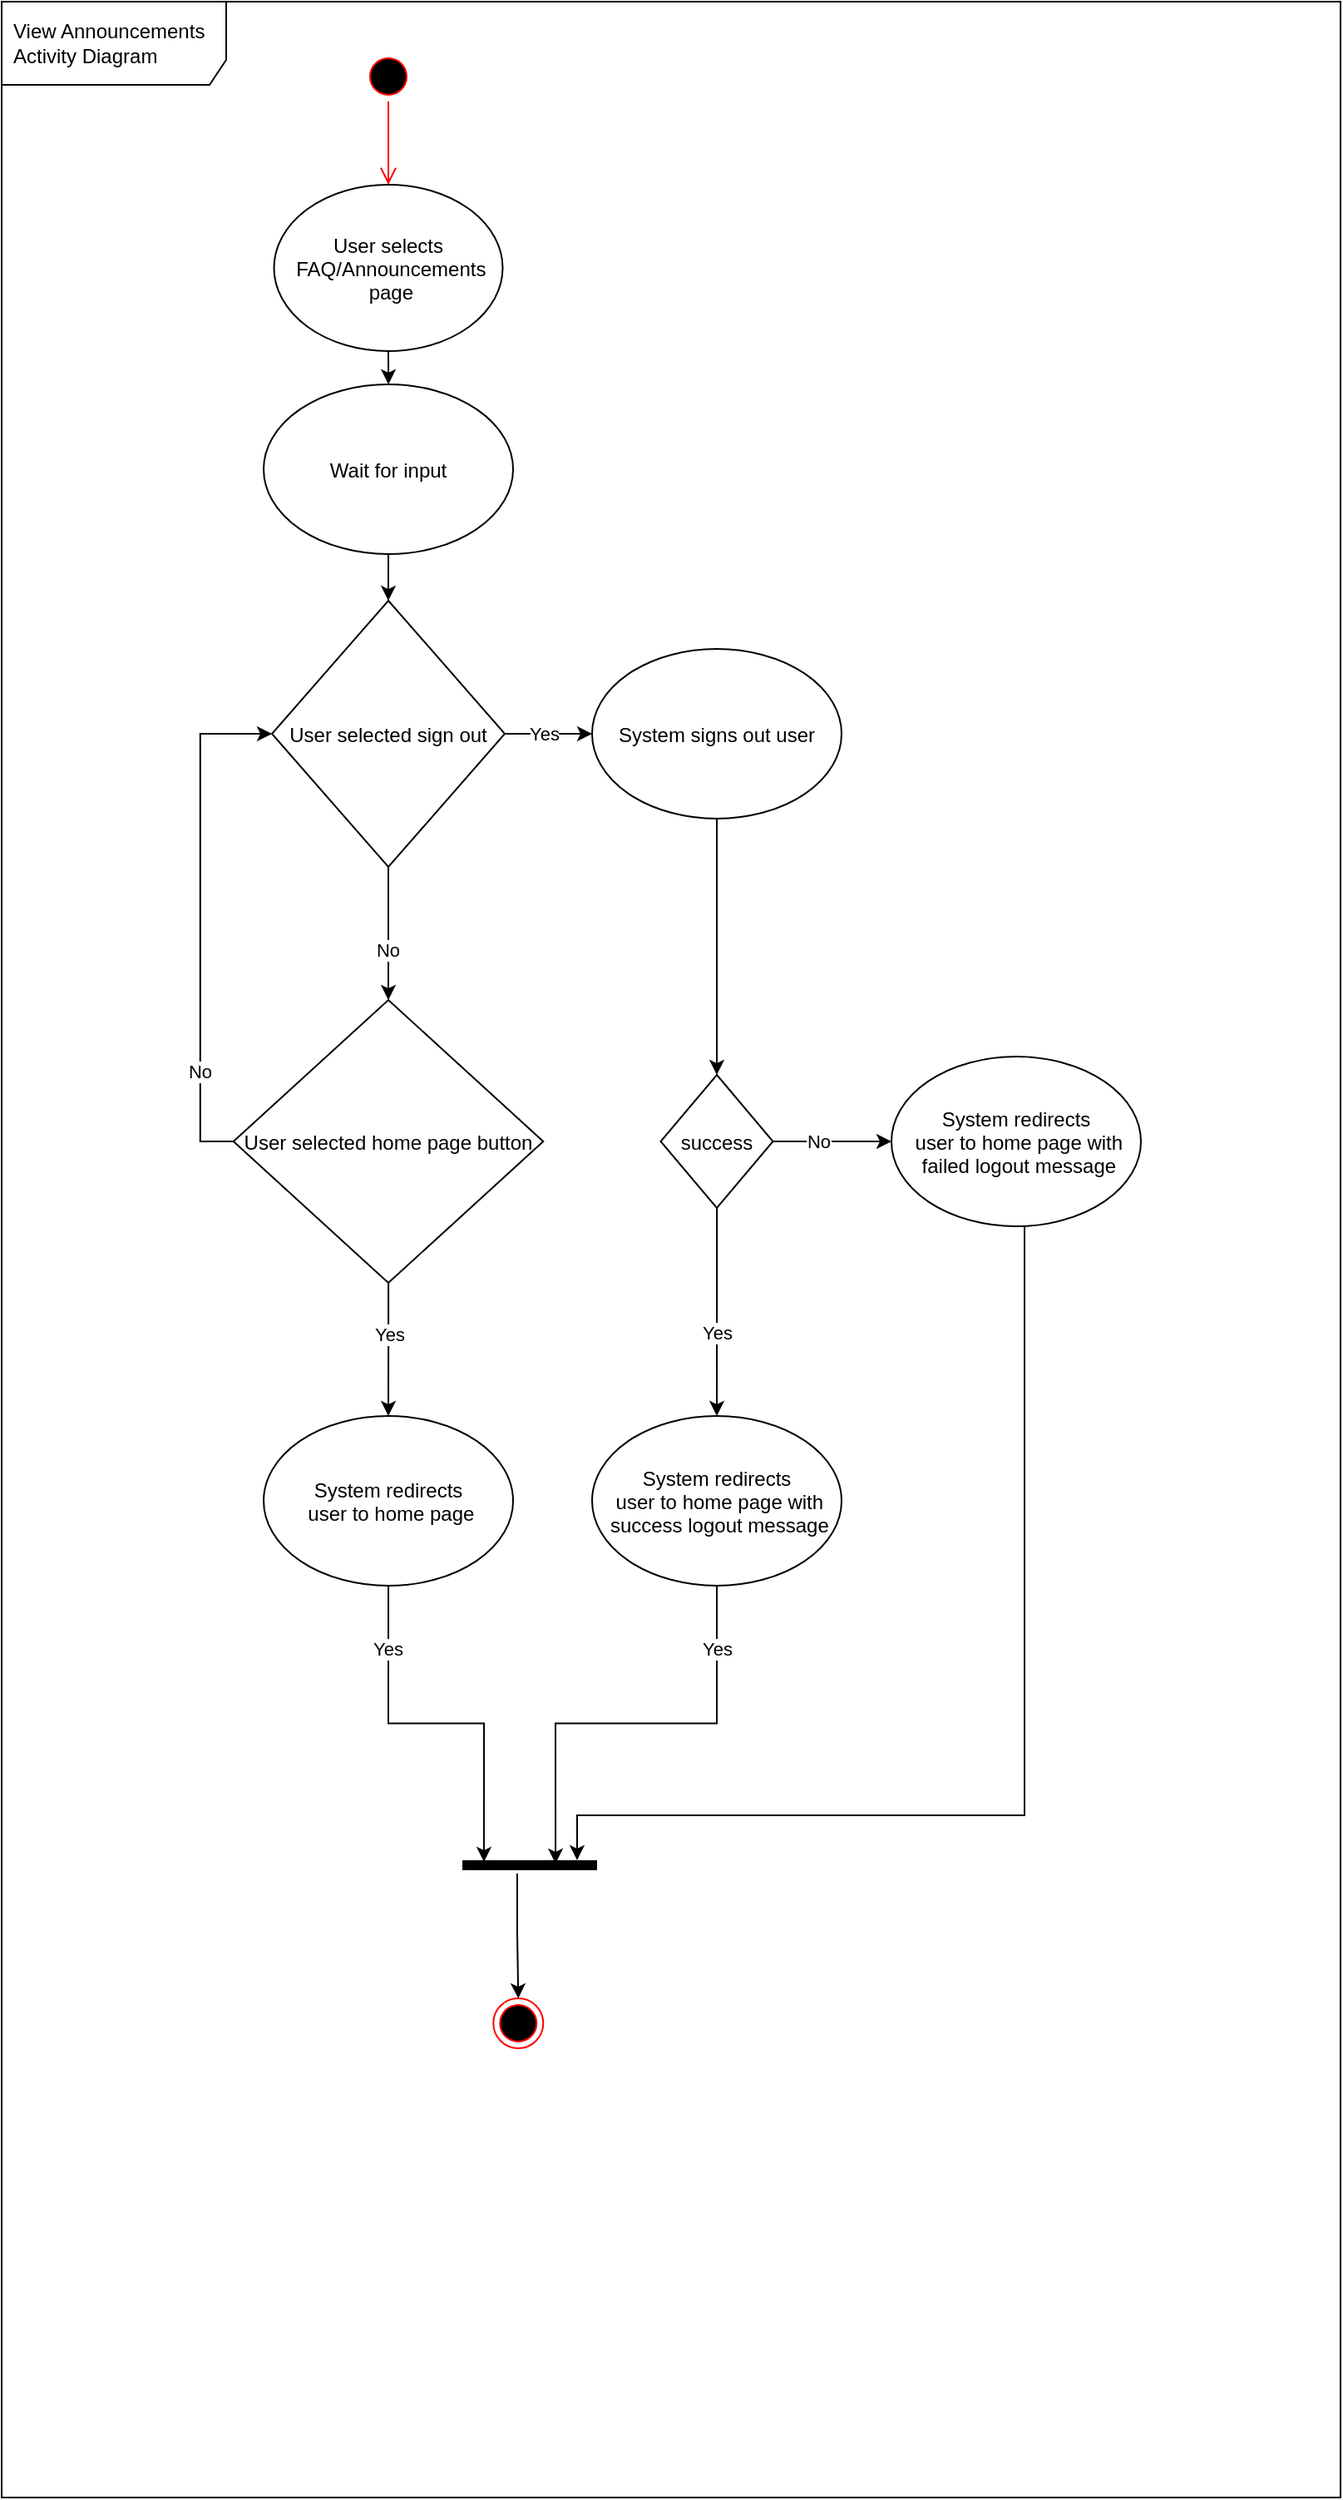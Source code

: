 <mxfile version="20.8.10" type="google"><diagram name="Page-1" id="HRo70z2TTDUNwVkLyHGG"><mxGraphModel grid="1" page="1" gridSize="10" guides="1" tooltips="1" connect="1" arrows="1" fold="1" pageScale="1" pageWidth="850" pageHeight="1100" math="0" shadow="0"><root><mxCell id="0"/><mxCell id="1" parent="0"/><mxCell id="SLCpLUzW-WhsV0qmz0RU-1" value="View Announcements Activity Diagram" style="shape=umlFrame;whiteSpace=wrap;html=1;width=135;height=50;boundedLbl=1;verticalAlign=middle;align=left;spacingLeft=5;movable=0;resizable=1;rotatable=1;deletable=1;editable=1;connectable=1;" vertex="1" parent="1"><mxGeometry x="145" y="-130" width="805" height="1500" as="geometry"/></mxCell><mxCell id="SLCpLUzW-WhsV0qmz0RU-2" value="" style="ellipse;html=1;shape=endState;fillColor=#000000;strokeColor=#ff0000;" vertex="1" parent="1"><mxGeometry x="440.63" y="1070" width="30" height="30" as="geometry"/></mxCell><mxCell id="SLCpLUzW-WhsV0qmz0RU-3" value="" style="ellipse;html=1;shape=startState;fillColor=#000000;strokeColor=#ff0000;" vertex="1" parent="1"><mxGeometry x="362.5" y="-100" width="30" height="30" as="geometry"/></mxCell><mxCell id="SLCpLUzW-WhsV0qmz0RU-4" value="" style="edgeStyle=orthogonalEdgeStyle;html=1;verticalAlign=bottom;endArrow=open;endSize=8;strokeColor=#ff0000;rounded=0;entryX=0.5;entryY=0;entryDx=0;entryDy=0;" edge="1" parent="1" source="SLCpLUzW-WhsV0qmz0RU-3" target="SLCpLUzW-WhsV0qmz0RU-36"><mxGeometry relative="1" as="geometry"><mxPoint x="385" y="230" as="targetPoint"/></mxGeometry></mxCell><mxCell id="SLCpLUzW-WhsV0qmz0RU-5" value="" style="edgeStyle=orthogonalEdgeStyle;rounded=0;orthogonalLoop=1;jettySize=auto;html=1;entryX=0.5;entryY=0;entryDx=0;entryDy=0;" edge="1" parent="1" source="SLCpLUzW-WhsV0qmz0RU-9" target="SLCpLUzW-WhsV0qmz0RU-25"><mxGeometry relative="1" as="geometry"><mxPoint x="377.5" y="460" as="targetPoint"/></mxGeometry></mxCell><mxCell id="SLCpLUzW-WhsV0qmz0RU-6" value="No" style="edgeLabel;html=1;align=center;verticalAlign=middle;resizable=0;points=[];" connectable="0" vertex="1" parent="SLCpLUzW-WhsV0qmz0RU-5"><mxGeometry x="0.24" y="-1" relative="1" as="geometry"><mxPoint as="offset"/></mxGeometry></mxCell><mxCell id="SLCpLUzW-WhsV0qmz0RU-7" value="" style="edgeStyle=orthogonalEdgeStyle;rounded=0;orthogonalLoop=1;jettySize=auto;html=1;" edge="1" parent="1" source="SLCpLUzW-WhsV0qmz0RU-9" target="SLCpLUzW-WhsV0qmz0RU-18"><mxGeometry relative="1" as="geometry"/></mxCell><mxCell id="SLCpLUzW-WhsV0qmz0RU-8" value="Yes" style="edgeLabel;html=1;align=center;verticalAlign=middle;resizable=0;points=[];" connectable="0" vertex="1" parent="SLCpLUzW-WhsV0qmz0RU-7"><mxGeometry x="0.2" y="-1" relative="1" as="geometry"><mxPoint x="-8" y="-1" as="offset"/></mxGeometry></mxCell><mxCell id="SLCpLUzW-WhsV0qmz0RU-9" value="User selected sign out" style="rhombus;" vertex="1" parent="1"><mxGeometry x="307.51" y="230" width="140" height="160" as="geometry"/></mxCell><mxCell id="SLCpLUzW-WhsV0qmz0RU-12" value="" style="edgeStyle=orthogonalEdgeStyle;rounded=0;orthogonalLoop=1;jettySize=auto;html=1;entryX=0.1;entryY=0.844;entryDx=0;entryDy=0;entryPerimeter=0;exitX=0.5;exitY=1;exitDx=0;exitDy=0;" edge="1" parent="1" source="SLCpLUzW-WhsV0qmz0RU-41" target="SLCpLUzW-WhsV0qmz0RU-34"><mxGeometry relative="1" as="geometry"><mxPoint x="411.25" y="880" as="sourcePoint"/></mxGeometry></mxCell><mxCell id="SLCpLUzW-WhsV0qmz0RU-13" value="Yes" style="edgeLabel;html=1;align=center;verticalAlign=middle;resizable=0;points=[];" connectable="0" vertex="1" parent="SLCpLUzW-WhsV0qmz0RU-12"><mxGeometry x="-0.199" relative="1" as="geometry"><mxPoint x="-7" y="-45" as="offset"/></mxGeometry></mxCell><mxCell id="SLCpLUzW-WhsV0qmz0RU-17" style="edgeStyle=orthogonalEdgeStyle;rounded=0;orthogonalLoop=1;jettySize=auto;html=1;exitX=0.5;exitY=1;exitDx=0;exitDy=0;entryX=0.5;entryY=0;entryDx=0;entryDy=0;" edge="1" parent="1" source="SLCpLUzW-WhsV0qmz0RU-18" target="SLCpLUzW-WhsV0qmz0RU-42"><mxGeometry relative="1" as="geometry"><mxPoint x="575" y="580" as="targetPoint"/></mxGeometry></mxCell><mxCell id="SLCpLUzW-WhsV0qmz0RU-18" value="System signs out user" style="ellipse;" vertex="1" parent="1"><mxGeometry x="500" y="259" width="150" height="102" as="geometry"/></mxCell><mxCell id="SLCpLUzW-WhsV0qmz0RU-37" style="edgeStyle=orthogonalEdgeStyle;rounded=0;orthogonalLoop=1;jettySize=auto;html=1;entryX=0;entryY=0.5;entryDx=0;entryDy=0;exitX=0;exitY=0.5;exitDx=0;exitDy=0;" edge="1" parent="1" source="SLCpLUzW-WhsV0qmz0RU-25" target="SLCpLUzW-WhsV0qmz0RU-9"><mxGeometry relative="1" as="geometry"/></mxCell><mxCell id="SLCpLUzW-WhsV0qmz0RU-38" value="No" style="edgeLabel;html=1;align=center;verticalAlign=middle;resizable=0;points=[];" connectable="0" vertex="1" parent="SLCpLUzW-WhsV0qmz0RU-37"><mxGeometry x="-0.594" y="1" relative="1" as="geometry"><mxPoint as="offset"/></mxGeometry></mxCell><mxCell id="SLCpLUzW-WhsV0qmz0RU-47" style="edgeStyle=orthogonalEdgeStyle;rounded=0;orthogonalLoop=1;jettySize=auto;html=1;entryX=0.5;entryY=0;entryDx=0;entryDy=0;" edge="1" parent="1" source="SLCpLUzW-WhsV0qmz0RU-25" target="SLCpLUzW-WhsV0qmz0RU-41"><mxGeometry relative="1" as="geometry"/></mxCell><mxCell id="SLCpLUzW-WhsV0qmz0RU-51" value="Yes" style="edgeLabel;html=1;align=center;verticalAlign=middle;resizable=0;points=[];" connectable="0" vertex="1" parent="SLCpLUzW-WhsV0qmz0RU-47"><mxGeometry x="-0.225" relative="1" as="geometry"><mxPoint as="offset"/></mxGeometry></mxCell><mxCell id="SLCpLUzW-WhsV0qmz0RU-25" value="User selected home page button" style="rhombus;" vertex="1" parent="1"><mxGeometry x="284.38" y="470" width="186.25" height="170" as="geometry"/></mxCell><mxCell id="SLCpLUzW-WhsV0qmz0RU-28" style="edgeStyle=orthogonalEdgeStyle;rounded=0;orthogonalLoop=1;jettySize=auto;html=1;entryX=0.3;entryY=0.306;entryDx=0;entryDy=0;entryPerimeter=0;exitX=0.5;exitY=1;exitDx=0;exitDy=0;" edge="1" parent="1" source="SLCpLUzW-WhsV0qmz0RU-43" target="SLCpLUzW-WhsV0qmz0RU-34"><mxGeometry relative="1" as="geometry"><mxPoint x="541.25" y="880" as="sourcePoint"/></mxGeometry></mxCell><mxCell id="SLCpLUzW-WhsV0qmz0RU-29" value="Yes" style="edgeLabel;html=1;align=center;verticalAlign=middle;resizable=0;points=[];" connectable="0" vertex="1" parent="SLCpLUzW-WhsV0qmz0RU-28"><mxGeometry x="0.245" y="-1" relative="1" as="geometry"><mxPoint x="81" y="-44" as="offset"/></mxGeometry></mxCell><mxCell id="SLCpLUzW-WhsV0qmz0RU-33" style="edgeStyle=orthogonalEdgeStyle;rounded=0;orthogonalLoop=1;jettySize=auto;html=1;entryX=0.5;entryY=0;entryDx=0;entryDy=0;exitX=1.5;exitY=0.594;exitDx=0;exitDy=0;exitPerimeter=0;" edge="1" parent="1" source="SLCpLUzW-WhsV0qmz0RU-34" target="SLCpLUzW-WhsV0qmz0RU-2"><mxGeometry relative="1" as="geometry"/></mxCell><mxCell id="SLCpLUzW-WhsV0qmz0RU-34" value="" style="html=1;points=[];perimeter=orthogonalPerimeter;fillColor=strokeColor;align=left;verticalAlign=top;spacingLeft=10;rotation=90;" vertex="1" parent="1"><mxGeometry x="460" y="950" width="5" height="80" as="geometry"/></mxCell><mxCell id="SLCpLUzW-WhsV0qmz0RU-35" style="edgeStyle=orthogonalEdgeStyle;rounded=0;orthogonalLoop=1;jettySize=auto;html=1;entryX=0.5;entryY=0;entryDx=0;entryDy=0;" edge="1" parent="1" source="SLCpLUzW-WhsV0qmz0RU-36" target="SLCpLUzW-WhsV0qmz0RU-39"><mxGeometry relative="1" as="geometry"/></mxCell><mxCell id="SLCpLUzW-WhsV0qmz0RU-36" value="User selects&#10; FAQ/Announcements&#10; page" style="ellipse;" vertex="1" parent="1"><mxGeometry x="308.75" y="-20" width="137.5" height="100" as="geometry"/></mxCell><mxCell id="SLCpLUzW-WhsV0qmz0RU-40" value="" style="edgeStyle=orthogonalEdgeStyle;rounded=0;orthogonalLoop=1;jettySize=auto;html=1;" edge="1" parent="1" source="SLCpLUzW-WhsV0qmz0RU-39" target="SLCpLUzW-WhsV0qmz0RU-9"><mxGeometry relative="1" as="geometry"/></mxCell><mxCell id="SLCpLUzW-WhsV0qmz0RU-39" value="Wait for input" style="ellipse;" vertex="1" parent="1"><mxGeometry x="302.51" y="100" width="150" height="102" as="geometry"/></mxCell><mxCell id="SLCpLUzW-WhsV0qmz0RU-41" value="System redirects&#10; user to home page" style="ellipse;" vertex="1" parent="1"><mxGeometry x="302.51" y="720" width="150" height="102" as="geometry"/></mxCell><mxCell id="SLCpLUzW-WhsV0qmz0RU-45" style="edgeStyle=orthogonalEdgeStyle;rounded=0;orthogonalLoop=1;jettySize=auto;html=1;entryX=0;entryY=0.5;entryDx=0;entryDy=0;" edge="1" parent="1" source="SLCpLUzW-WhsV0qmz0RU-42" target="SLCpLUzW-WhsV0qmz0RU-44"><mxGeometry relative="1" as="geometry"/></mxCell><mxCell id="SLCpLUzW-WhsV0qmz0RU-48" value="No" style="edgeLabel;html=1;align=center;verticalAlign=middle;resizable=0;points=[];" connectable="0" vertex="1" parent="SLCpLUzW-WhsV0qmz0RU-45"><mxGeometry x="-0.263" y="-5" relative="1" as="geometry"><mxPoint y="-5" as="offset"/></mxGeometry></mxCell><mxCell id="SLCpLUzW-WhsV0qmz0RU-46" style="edgeStyle=orthogonalEdgeStyle;rounded=0;orthogonalLoop=1;jettySize=auto;html=1;entryX=0.5;entryY=0;entryDx=0;entryDy=0;" edge="1" parent="1" source="SLCpLUzW-WhsV0qmz0RU-42" target="SLCpLUzW-WhsV0qmz0RU-43"><mxGeometry relative="1" as="geometry"/></mxCell><mxCell id="SLCpLUzW-WhsV0qmz0RU-49" value="Yes" style="edgeLabel;html=1;align=center;verticalAlign=middle;resizable=0;points=[];" connectable="0" vertex="1" parent="SLCpLUzW-WhsV0qmz0RU-46"><mxGeometry x="-0.056" relative="1" as="geometry"><mxPoint y="16" as="offset"/></mxGeometry></mxCell><mxCell id="SLCpLUzW-WhsV0qmz0RU-42" value="success" style="rhombus;" vertex="1" parent="1"><mxGeometry x="541.25" y="515" width="67.5" height="80" as="geometry"/></mxCell><mxCell id="SLCpLUzW-WhsV0qmz0RU-43" value="System redirects&#10; user to home page with&#10; success logout message" style="ellipse;" vertex="1" parent="1"><mxGeometry x="500" y="720" width="150" height="102" as="geometry"/></mxCell><mxCell id="SLCpLUzW-WhsV0qmz0RU-50" style="edgeStyle=orthogonalEdgeStyle;rounded=0;orthogonalLoop=1;jettySize=auto;html=1;entryX=-0.1;entryY=0.144;entryDx=0;entryDy=0;entryPerimeter=0;" edge="1" parent="1" source="SLCpLUzW-WhsV0qmz0RU-44" target="SLCpLUzW-WhsV0qmz0RU-34"><mxGeometry relative="1" as="geometry"><Array as="points"><mxPoint x="760" y="960"/><mxPoint x="491" y="960"/></Array></mxGeometry></mxCell><mxCell id="SLCpLUzW-WhsV0qmz0RU-44" value="System redirects&#10; user to home page with&#10; failed logout message" style="ellipse;" vertex="1" parent="1"><mxGeometry x="680" y="504" width="150" height="102" as="geometry"/></mxCell></root></mxGraphModel></diagram></mxfile>